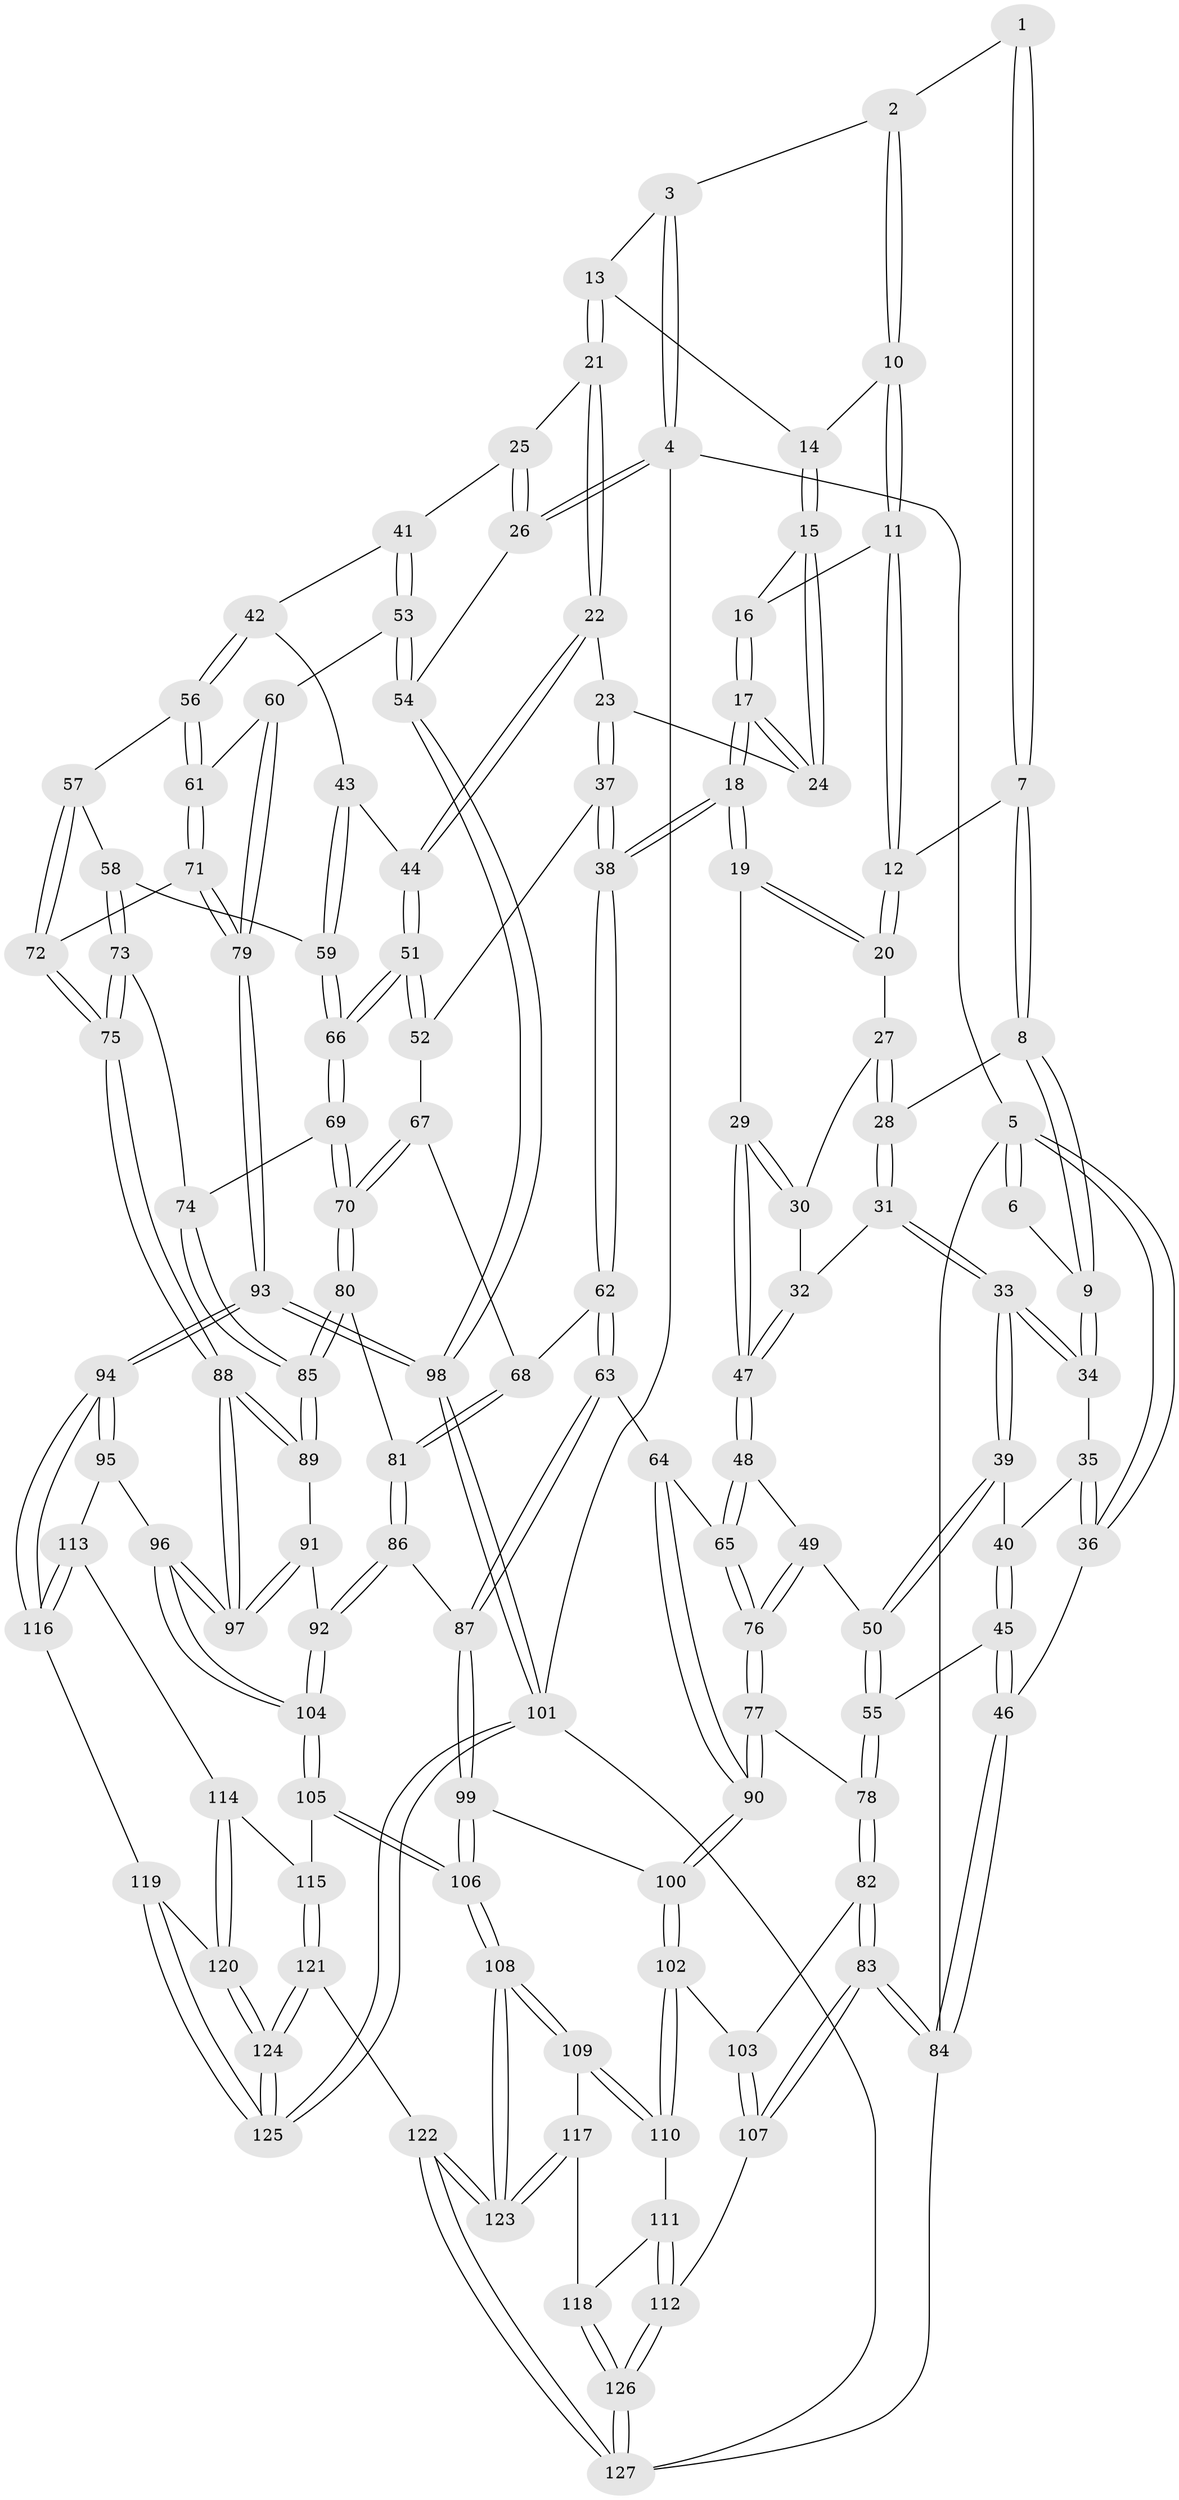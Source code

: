 // Generated by graph-tools (version 1.1) at 2025/27/03/09/25 03:27:10]
// undirected, 127 vertices, 314 edges
graph export_dot {
graph [start="1"]
  node [color=gray90,style=filled];
  1 [pos="+0.20093985518824015+0"];
  2 [pos="+0.40076999339492875+0"];
  3 [pos="+0.6761622843251263+0"];
  4 [pos="+1+0"];
  5 [pos="+0+0"];
  6 [pos="+0+0"];
  7 [pos="+0.15043177495370022+0.14635620654654594"];
  8 [pos="+0.1346812123856896+0.16183284352104843"];
  9 [pos="+0.09945335606370904+0.16926810248384225"];
  10 [pos="+0.36993721572024457+0.06899551224061083"];
  11 [pos="+0.36990405284494454+0.0691023924514632"];
  12 [pos="+0.34100114234756135+0.09823413904042158"];
  13 [pos="+0.6936362901823659+0.07054296087193167"];
  14 [pos="+0.5738532885529198+0.13159569668125445"];
  15 [pos="+0.5143288124870102+0.19748365352598088"];
  16 [pos="+0.39265155829145343+0.10106104473473741"];
  17 [pos="+0.4547395211660702+0.3330803981164115"];
  18 [pos="+0.4536231570437537+0.3372062416308415"];
  19 [pos="+0.3781831170264222+0.3176055070695708"];
  20 [pos="+0.32391117482179166+0.2150971961461217"];
  21 [pos="+0.7391142659192034+0.16547006449752757"];
  22 [pos="+0.7127854862090892+0.2205513501175676"];
  23 [pos="+0.6364669874980418+0.24116770797621487"];
  24 [pos="+0.5132857675323812+0.22729698324588876"];
  25 [pos="+0.8325719707913546+0.18732078202365174"];
  26 [pos="+1+0"];
  27 [pos="+0.2621072107315445+0.23787435183216296"];
  28 [pos="+0.14313499716149805+0.17127599953462566"];
  29 [pos="+0.30430121171667474+0.3446661637408946"];
  30 [pos="+0.2588175332094057+0.2536134523369352"];
  31 [pos="+0.20050970924413142+0.2948032950129094"];
  32 [pos="+0.2134023139302838+0.2995718745311941"];
  33 [pos="+0.15780294287857985+0.3295292586687916"];
  34 [pos="+0.09624696877279913+0.1707577864160874"];
  35 [pos="+0.07400249368831341+0.17872468882771636"];
  36 [pos="+0+0.18699283939534192"];
  37 [pos="+0.5208905724302549+0.34035972151917615"];
  38 [pos="+0.4544922957775809+0.33855833256797974"];
  39 [pos="+0.14769463756105586+0.3451700367490588"];
  40 [pos="+0.08977963011146368+0.2954514265312579"];
  41 [pos="+0.919275740797914+0.26757263091300065"];
  42 [pos="+0.8654381672672897+0.34782003724589317"];
  43 [pos="+0.816546198382594+0.3548327320321504"];
  44 [pos="+0.705558080804467+0.34288316039746275"];
  45 [pos="+0.022476667655755185+0.42150265008383797"];
  46 [pos="+0+0.4183841397556877"];
  47 [pos="+0.2726625355579788+0.3657734852153431"];
  48 [pos="+0.25165114427307783+0.40723297231913996"];
  49 [pos="+0.2093207291259833+0.4169980498986938"];
  50 [pos="+0.14645705123921357+0.4033442716741903"];
  51 [pos="+0.6970915227359524+0.3621855062021114"];
  52 [pos="+0.6439618676969076+0.3810894306252307"];
  53 [pos="+1+0.3230450857061403"];
  54 [pos="+1+0.32157858071905643"];
  55 [pos="+0.07439693060924432+0.4358018766289286"];
  56 [pos="+0.8705432905811422+0.40878303066297406"];
  57 [pos="+0.8497420935752398+0.4282649795409388"];
  58 [pos="+0.8139478212757769+0.4332768301685349"];
  59 [pos="+0.8096691156101548+0.429555369267183"];
  60 [pos="+1+0.4253494154426974"];
  61 [pos="+0.9593058959431057+0.44872791941502166"];
  62 [pos="+0.45123058803765614+0.45172950358014985"];
  63 [pos="+0.42242434247026184+0.5047979339303383"];
  64 [pos="+0.34990587656131367+0.5076401445239777"];
  65 [pos="+0.31605744438409655+0.4942661561903739"];
  66 [pos="+0.7051421747225187+0.37744357500233944"];
  67 [pos="+0.6365544795793646+0.3959937964939142"];
  68 [pos="+0.5707197742033636+0.47449634640661403"];
  69 [pos="+0.7170607907794179+0.4486102361573353"];
  70 [pos="+0.6485377936765115+0.5146668721583547"];
  71 [pos="+0.9060492842812523+0.5269925530643298"];
  72 [pos="+0.8745539506598159+0.5331466535687619"];
  73 [pos="+0.7837593947806838+0.5131606489010222"];
  74 [pos="+0.7474953022149861+0.4911723188715123"];
  75 [pos="+0.8164318748046123+0.5675085561965731"];
  76 [pos="+0.18398083882103253+0.572807953170959"];
  77 [pos="+0.18194351093983616+0.575399926561121"];
  78 [pos="+0.14115011789429982+0.589791336747189"];
  79 [pos="+0.9680979420729335+0.582252528052248"];
  80 [pos="+0.6386041441576978+0.5355901757646289"];
  81 [pos="+0.612339516417229+0.5369502736372576"];
  82 [pos="+0.1388966590430056+0.5930390145744366"];
  83 [pos="+0+0.7376131664836361"];
  84 [pos="+0+0.731305586673186"];
  85 [pos="+0.665603272992207+0.5531128497892374"];
  86 [pos="+0.5324331175739833+0.6273824491978665"];
  87 [pos="+0.4727904254370215+0.6310098738141"];
  88 [pos="+0.8077012954682196+0.59337927591016"];
  89 [pos="+0.6861386815590202+0.5808058094894183"];
  90 [pos="+0.28869530708582153+0.6347473281514149"];
  91 [pos="+0.6663633328112778+0.6332275353597654"];
  92 [pos="+0.622954702418146+0.6815603714239383"];
  93 [pos="+1+0.750826585663293"];
  94 [pos="+1+0.7507358424731525"];
  95 [pos="+0.8700611237144769+0.7282107053113406"];
  96 [pos="+0.8250620377940074+0.6957363446850037"];
  97 [pos="+0.8226917832453202+0.6878155759852224"];
  98 [pos="+1+0.7759696133434432"];
  99 [pos="+0.42791120617258466+0.7068740787387385"];
  100 [pos="+0.3273721177792238+0.7177205019420547"];
  101 [pos="+1+1"];
  102 [pos="+0.29015323506760227+0.7497955795429244"];
  103 [pos="+0.20481982337264726+0.7405760205211491"];
  104 [pos="+0.6607397921666659+0.7643486132381079"];
  105 [pos="+0.6604640027970287+0.7650605008797091"];
  106 [pos="+0.5039434426509107+0.8534582250503282"];
  107 [pos="+0.06104344117634763+0.8353877011719046"];
  108 [pos="+0.4893785106215056+0.936823547587252"];
  109 [pos="+0.3672615198639689+0.8925401517990743"];
  110 [pos="+0.2900698049334815+0.8180643370051123"];
  111 [pos="+0.27058895727342164+0.8421615800805666"];
  112 [pos="+0.10882775994977911+0.9001094186953005"];
  113 [pos="+0.826870335114774+0.8278731483352838"];
  114 [pos="+0.780988742945735+0.864503922483799"];
  115 [pos="+0.7179824886422169+0.8732950227769831"];
  116 [pos="+0.870669296545036+0.8960119406246175"];
  117 [pos="+0.2928077488047001+0.9337548085466724"];
  118 [pos="+0.2641120118550277+0.9452210895096249"];
  119 [pos="+0.8696773511306375+0.9310946267535606"];
  120 [pos="+0.8166387043748182+0.9328004057209708"];
  121 [pos="+0.6073569919736354+1"];
  122 [pos="+0.5415951572566768+1"];
  123 [pos="+0.5164251243785617+1"];
  124 [pos="+0.6334186919236091+1"];
  125 [pos="+1+1"];
  126 [pos="+0.1722645240324569+1"];
  127 [pos="+0.18496913001174395+1"];
  1 -- 2;
  1 -- 7;
  1 -- 7;
  2 -- 3;
  2 -- 10;
  2 -- 10;
  3 -- 4;
  3 -- 4;
  3 -- 13;
  4 -- 5;
  4 -- 26;
  4 -- 26;
  4 -- 101;
  5 -- 6;
  5 -- 6;
  5 -- 36;
  5 -- 36;
  5 -- 84;
  6 -- 9;
  7 -- 8;
  7 -- 8;
  7 -- 12;
  8 -- 9;
  8 -- 9;
  8 -- 28;
  9 -- 34;
  9 -- 34;
  10 -- 11;
  10 -- 11;
  10 -- 14;
  11 -- 12;
  11 -- 12;
  11 -- 16;
  12 -- 20;
  12 -- 20;
  13 -- 14;
  13 -- 21;
  13 -- 21;
  14 -- 15;
  14 -- 15;
  15 -- 16;
  15 -- 24;
  15 -- 24;
  16 -- 17;
  16 -- 17;
  17 -- 18;
  17 -- 18;
  17 -- 24;
  17 -- 24;
  18 -- 19;
  18 -- 19;
  18 -- 38;
  18 -- 38;
  19 -- 20;
  19 -- 20;
  19 -- 29;
  20 -- 27;
  21 -- 22;
  21 -- 22;
  21 -- 25;
  22 -- 23;
  22 -- 44;
  22 -- 44;
  23 -- 24;
  23 -- 37;
  23 -- 37;
  25 -- 26;
  25 -- 26;
  25 -- 41;
  26 -- 54;
  27 -- 28;
  27 -- 28;
  27 -- 30;
  28 -- 31;
  28 -- 31;
  29 -- 30;
  29 -- 30;
  29 -- 47;
  29 -- 47;
  30 -- 32;
  31 -- 32;
  31 -- 33;
  31 -- 33;
  32 -- 47;
  32 -- 47;
  33 -- 34;
  33 -- 34;
  33 -- 39;
  33 -- 39;
  34 -- 35;
  35 -- 36;
  35 -- 36;
  35 -- 40;
  36 -- 46;
  37 -- 38;
  37 -- 38;
  37 -- 52;
  38 -- 62;
  38 -- 62;
  39 -- 40;
  39 -- 50;
  39 -- 50;
  40 -- 45;
  40 -- 45;
  41 -- 42;
  41 -- 53;
  41 -- 53;
  42 -- 43;
  42 -- 56;
  42 -- 56;
  43 -- 44;
  43 -- 59;
  43 -- 59;
  44 -- 51;
  44 -- 51;
  45 -- 46;
  45 -- 46;
  45 -- 55;
  46 -- 84;
  46 -- 84;
  47 -- 48;
  47 -- 48;
  48 -- 49;
  48 -- 65;
  48 -- 65;
  49 -- 50;
  49 -- 76;
  49 -- 76;
  50 -- 55;
  50 -- 55;
  51 -- 52;
  51 -- 52;
  51 -- 66;
  51 -- 66;
  52 -- 67;
  53 -- 54;
  53 -- 54;
  53 -- 60;
  54 -- 98;
  54 -- 98;
  55 -- 78;
  55 -- 78;
  56 -- 57;
  56 -- 61;
  56 -- 61;
  57 -- 58;
  57 -- 72;
  57 -- 72;
  58 -- 59;
  58 -- 73;
  58 -- 73;
  59 -- 66;
  59 -- 66;
  60 -- 61;
  60 -- 79;
  60 -- 79;
  61 -- 71;
  61 -- 71;
  62 -- 63;
  62 -- 63;
  62 -- 68;
  63 -- 64;
  63 -- 87;
  63 -- 87;
  64 -- 65;
  64 -- 90;
  64 -- 90;
  65 -- 76;
  65 -- 76;
  66 -- 69;
  66 -- 69;
  67 -- 68;
  67 -- 70;
  67 -- 70;
  68 -- 81;
  68 -- 81;
  69 -- 70;
  69 -- 70;
  69 -- 74;
  70 -- 80;
  70 -- 80;
  71 -- 72;
  71 -- 79;
  71 -- 79;
  72 -- 75;
  72 -- 75;
  73 -- 74;
  73 -- 75;
  73 -- 75;
  74 -- 85;
  74 -- 85;
  75 -- 88;
  75 -- 88;
  76 -- 77;
  76 -- 77;
  77 -- 78;
  77 -- 90;
  77 -- 90;
  78 -- 82;
  78 -- 82;
  79 -- 93;
  79 -- 93;
  80 -- 81;
  80 -- 85;
  80 -- 85;
  81 -- 86;
  81 -- 86;
  82 -- 83;
  82 -- 83;
  82 -- 103;
  83 -- 84;
  83 -- 84;
  83 -- 107;
  83 -- 107;
  84 -- 127;
  85 -- 89;
  85 -- 89;
  86 -- 87;
  86 -- 92;
  86 -- 92;
  87 -- 99;
  87 -- 99;
  88 -- 89;
  88 -- 89;
  88 -- 97;
  88 -- 97;
  89 -- 91;
  90 -- 100;
  90 -- 100;
  91 -- 92;
  91 -- 97;
  91 -- 97;
  92 -- 104;
  92 -- 104;
  93 -- 94;
  93 -- 94;
  93 -- 98;
  93 -- 98;
  94 -- 95;
  94 -- 95;
  94 -- 116;
  94 -- 116;
  95 -- 96;
  95 -- 113;
  96 -- 97;
  96 -- 97;
  96 -- 104;
  96 -- 104;
  98 -- 101;
  98 -- 101;
  99 -- 100;
  99 -- 106;
  99 -- 106;
  100 -- 102;
  100 -- 102;
  101 -- 125;
  101 -- 125;
  101 -- 127;
  102 -- 103;
  102 -- 110;
  102 -- 110;
  103 -- 107;
  103 -- 107;
  104 -- 105;
  104 -- 105;
  105 -- 106;
  105 -- 106;
  105 -- 115;
  106 -- 108;
  106 -- 108;
  107 -- 112;
  108 -- 109;
  108 -- 109;
  108 -- 123;
  108 -- 123;
  109 -- 110;
  109 -- 110;
  109 -- 117;
  110 -- 111;
  111 -- 112;
  111 -- 112;
  111 -- 118;
  112 -- 126;
  112 -- 126;
  113 -- 114;
  113 -- 116;
  113 -- 116;
  114 -- 115;
  114 -- 120;
  114 -- 120;
  115 -- 121;
  115 -- 121;
  116 -- 119;
  117 -- 118;
  117 -- 123;
  117 -- 123;
  118 -- 126;
  118 -- 126;
  119 -- 120;
  119 -- 125;
  119 -- 125;
  120 -- 124;
  120 -- 124;
  121 -- 122;
  121 -- 124;
  121 -- 124;
  122 -- 123;
  122 -- 123;
  122 -- 127;
  122 -- 127;
  124 -- 125;
  124 -- 125;
  126 -- 127;
  126 -- 127;
}
